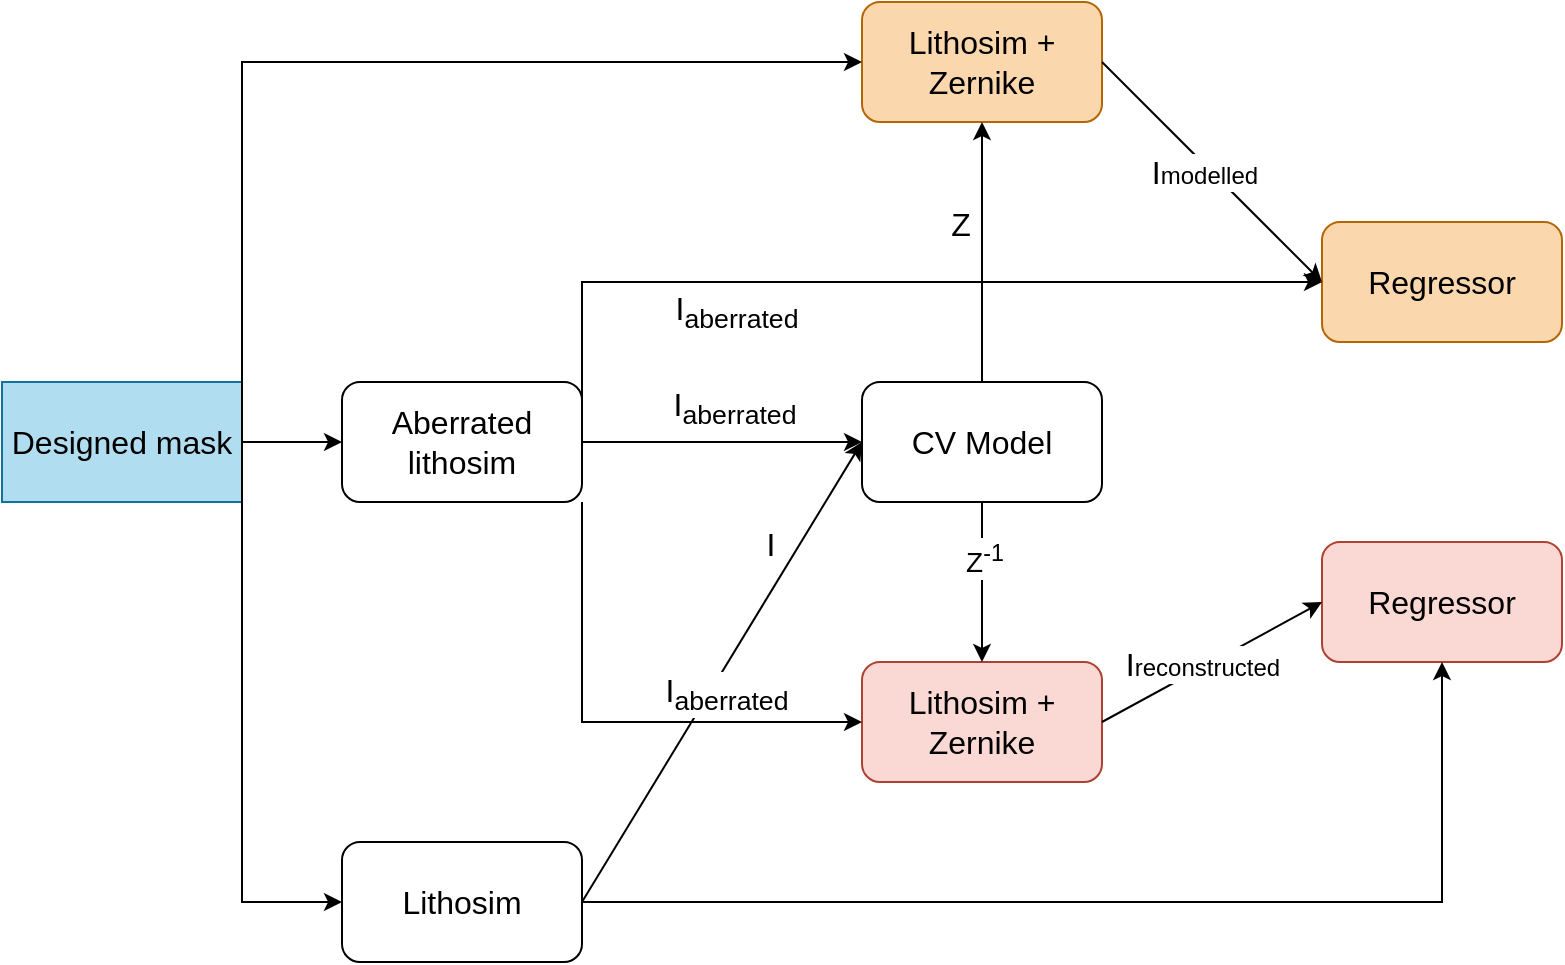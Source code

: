 <mxfile version="24.3.1" type="device">
  <diagram name="Страница — 1" id="pCdZ8OKwyEu4rpP-V3uT">
    <mxGraphModel dx="1050" dy="663" grid="1" gridSize="10" guides="1" tooltips="1" connect="1" arrows="1" fold="1" page="1" pageScale="1" pageWidth="827" pageHeight="1169" math="0" shadow="0">
      <root>
        <mxCell id="0" />
        <mxCell id="1" parent="0" />
        <mxCell id="ReXYLGYF4wV7l54f07KE-1" value="&lt;font style=&quot;font-size: 16px;&quot;&gt;Designed mask&lt;/font&gt;" style="rounded=0;whiteSpace=wrap;html=1;fillColor=#b1ddf0;strokeColor=#10739e;" vertex="1" parent="1">
          <mxGeometry x="30" y="340" width="120" height="60" as="geometry" />
        </mxCell>
        <mxCell id="ReXYLGYF4wV7l54f07KE-5" value="&lt;font style=&quot;font-size: 16px;&quot;&gt;L&lt;/font&gt;&lt;span style=&quot;font-size: 16px; background-color: initial;&quot;&gt;ithosim&lt;/span&gt;" style="rounded=1;whiteSpace=wrap;html=1;" vertex="1" parent="1">
          <mxGeometry x="200" y="570" width="120" height="60" as="geometry" />
        </mxCell>
        <mxCell id="ReXYLGYF4wV7l54f07KE-6" value="&lt;span style=&quot;font-size: 16px;&quot;&gt;Aberrated lithosim&lt;/span&gt;" style="rounded=1;whiteSpace=wrap;html=1;" vertex="1" parent="1">
          <mxGeometry x="200" y="340" width="120" height="60" as="geometry" />
        </mxCell>
        <mxCell id="ReXYLGYF4wV7l54f07KE-7" value="&lt;font style=&quot;font-size: 16px;&quot;&gt;CV Model&lt;/font&gt;" style="rounded=1;whiteSpace=wrap;html=1;" vertex="1" parent="1">
          <mxGeometry x="460" y="340" width="120" height="60" as="geometry" />
        </mxCell>
        <mxCell id="ReXYLGYF4wV7l54f07KE-8" value="&lt;font style=&quot;font-size: 16px;&quot;&gt;Lithosim + Zernike&lt;/font&gt;" style="rounded=1;whiteSpace=wrap;html=1;fillColor=#fad7ac;strokeColor=#b46504;" vertex="1" parent="1">
          <mxGeometry x="460" y="150" width="120" height="60" as="geometry" />
        </mxCell>
        <mxCell id="ReXYLGYF4wV7l54f07KE-9" value="&lt;font style=&quot;font-size: 16px;&quot;&gt;Regressor&lt;/font&gt;" style="rounded=1;whiteSpace=wrap;html=1;fillColor=#fad7ac;strokeColor=#b46504;" vertex="1" parent="1">
          <mxGeometry x="690" y="260" width="120" height="60" as="geometry" />
        </mxCell>
        <mxCell id="ReXYLGYF4wV7l54f07KE-10" value="" style="endArrow=classic;html=1;rounded=0;exitX=1;exitY=0.5;exitDx=0;exitDy=0;entryX=0;entryY=0.5;entryDx=0;entryDy=0;" edge="1" parent="1" source="ReXYLGYF4wV7l54f07KE-1" target="ReXYLGYF4wV7l54f07KE-5">
          <mxGeometry width="50" height="50" relative="1" as="geometry">
            <mxPoint x="430" y="300" as="sourcePoint" />
            <mxPoint x="480" y="250" as="targetPoint" />
            <Array as="points">
              <mxPoint x="150" y="600" />
            </Array>
          </mxGeometry>
        </mxCell>
        <mxCell id="ReXYLGYF4wV7l54f07KE-11" value="" style="endArrow=classic;html=1;rounded=0;entryX=0;entryY=0.5;entryDx=0;entryDy=0;exitX=1;exitY=0.5;exitDx=0;exitDy=0;" edge="1" parent="1" source="ReXYLGYF4wV7l54f07KE-1" target="ReXYLGYF4wV7l54f07KE-6">
          <mxGeometry width="50" height="50" relative="1" as="geometry">
            <mxPoint x="120" y="360" as="sourcePoint" />
            <mxPoint x="480" y="250" as="targetPoint" />
            <Array as="points" />
          </mxGeometry>
        </mxCell>
        <mxCell id="ReXYLGYF4wV7l54f07KE-12" value="" style="endArrow=classic;html=1;rounded=0;exitX=1;exitY=0.5;exitDx=0;exitDy=0;entryX=0;entryY=0.5;entryDx=0;entryDy=0;" edge="1" parent="1" source="ReXYLGYF4wV7l54f07KE-5" target="ReXYLGYF4wV7l54f07KE-7">
          <mxGeometry width="50" height="50" relative="1" as="geometry">
            <mxPoint x="430" y="300" as="sourcePoint" />
            <mxPoint x="480" y="250" as="targetPoint" />
          </mxGeometry>
        </mxCell>
        <mxCell id="ReXYLGYF4wV7l54f07KE-33" value="&lt;span style=&quot;color: rgba(0, 0, 0, 0); font-family: monospace; font-size: 0px; text-align: start; background-color: rgb(251, 251, 251);&quot;&gt;%3CmxGraphModel%3E%3Croot%3E%3CmxCell%20id%3D%220%22%2F%3E%3CmxCell%20id%3D%221%22%20parent%3D%220%22%2F%3E%3CmxCell%20id%3D%222%22%20value%3D%22%26lt%3Bspan%20style%3D%26quot%3Bcolor%3A%20rgb(0%2C%200%2C%200)%3B%20font-family%3A%20Helvetica%3B%20font-size%3A%2016px%3B%20font-style%3A%20normal%3B%20font-variant-ligatures%3A%20normal%3B%20font-variant-caps%3A%20normal%3B%20font-weight%3A%20400%3B%20letter-spacing%3A%20normal%3B%20orphans%3A%202%3B%20text-align%3A%20center%3B%20text-indent%3A%200px%3B%20text-transform%3A%20none%3B%20widows%3A%202%3B%20word-spacing%3A%200px%3B%20-webkit-text-stroke-width%3A%200px%3B%20white-space%3A%20nowrap%3B%20text-decoration-thickness%3A%20initial%3B%20text-decoration-style%3A%20initial%3B%20text-decoration-color%3A%20initial%3B%20float%3A%20none%3B%20display%3A%20inline%20!important%3B%26quot%3B%26gt%3BI%26lt%3B%2Fspan%26gt%3B%26lt%3Bsub%20style%3D%26quot%3Bforced-color-adjust%3A%20none%3B%20color%3A%20rgb(0%2C%200%2C%200)%3B%20font-family%3A%20Helvetica%3B%20font-style%3A%20normal%3B%20font-variant-ligatures%3A%20normal%3B%20font-variant-caps%3A%20normal%3B%20font-weight%3A%20400%3B%20letter-spacing%3A%20normal%3B%20orphans%3A%202%3B%20text-align%3A%20center%3B%20text-indent%3A%200px%3B%20text-transform%3A%20none%3B%20widows%3A%202%3B%20word-spacing%3A%200px%3B%20-webkit-text-stroke-width%3A%200px%3B%20white-space%3A%20nowrap%3B%20text-decoration-thickness%3A%20initial%3B%20text-decoration-style%3A%20initial%3B%20text-decoration-color%3A%20initial%3B%26quot%3B%26gt%3Baberrated%26lt%3B%2Fsub%26gt%3B%22%20style%3D%22edgeLabel%3Bhtml%3D1%3Balign%3Dcenter%3BverticalAlign%3Dmiddle%3Bresizable%3D0%3Bpoints%3D%5B%5D%3BfontSize%3D16%3BlabelBackgroundColor%3Ddefault%3B%22%20vertex%3D%221%22%20connectable%3D%220%22%20parent%3D%221%22%3E%3CmxGeometry%20x%3D%22355.408%22%20y%3D%22485.309%22%20as%3D%22geometry%22%2F%3E%3C%2FmxCell%3E%3C%2Froot%3E%3C%2FmxGraphModel%3E&lt;/span&gt;" style="edgeLabel;html=1;align=center;verticalAlign=middle;resizable=0;points=[];" vertex="1" connectable="0" parent="ReXYLGYF4wV7l54f07KE-12">
          <mxGeometry x="0.028" y="2" relative="1" as="geometry">
            <mxPoint as="offset" />
          </mxGeometry>
        </mxCell>
        <mxCell id="ReXYLGYF4wV7l54f07KE-35" value="&lt;font style=&quot;font-size: 16px;&quot;&gt;I&lt;/font&gt;" style="edgeLabel;html=1;align=center;verticalAlign=middle;resizable=0;points=[];" vertex="1" connectable="0" parent="ReXYLGYF4wV7l54f07KE-12">
          <mxGeometry x="-0.082" relative="1" as="geometry">
            <mxPoint x="30" y="-74" as="offset" />
          </mxGeometry>
        </mxCell>
        <mxCell id="ReXYLGYF4wV7l54f07KE-14" value="" style="endArrow=classic;html=1;rounded=0;exitX=1;exitY=0.5;exitDx=0;exitDy=0;entryX=0;entryY=0.5;entryDx=0;entryDy=0;" edge="1" parent="1" source="ReXYLGYF4wV7l54f07KE-6" target="ReXYLGYF4wV7l54f07KE-9">
          <mxGeometry width="50" height="50" relative="1" as="geometry">
            <mxPoint x="430" y="300" as="sourcePoint" />
            <mxPoint x="480" y="250" as="targetPoint" />
            <Array as="points">
              <mxPoint x="320" y="290" />
            </Array>
          </mxGeometry>
        </mxCell>
        <mxCell id="ReXYLGYF4wV7l54f07KE-15" value="I&lt;sub&gt;aberrated&lt;/sub&gt;" style="edgeLabel;html=1;align=center;verticalAlign=middle;resizable=0;points=[];fontSize=16;" vertex="1" connectable="0" parent="ReXYLGYF4wV7l54f07KE-14">
          <mxGeometry x="0.089" y="-2" relative="1" as="geometry">
            <mxPoint x="-88" y="13" as="offset" />
          </mxGeometry>
        </mxCell>
        <mxCell id="ReXYLGYF4wV7l54f07KE-17" value="" style="endArrow=classic;html=1;rounded=0;exitX=0.5;exitY=0;exitDx=0;exitDy=0;entryX=0.5;entryY=1;entryDx=0;entryDy=0;" edge="1" parent="1" source="ReXYLGYF4wV7l54f07KE-7" target="ReXYLGYF4wV7l54f07KE-8">
          <mxGeometry width="50" height="50" relative="1" as="geometry">
            <mxPoint x="430" y="300" as="sourcePoint" />
            <mxPoint x="480" y="250" as="targetPoint" />
          </mxGeometry>
        </mxCell>
        <mxCell id="ReXYLGYF4wV7l54f07KE-18" value="&lt;font style=&quot;font-size: 16px;&quot;&gt;Z&lt;/font&gt;" style="edgeLabel;html=1;align=center;verticalAlign=middle;resizable=0;points=[];" vertex="1" connectable="0" parent="ReXYLGYF4wV7l54f07KE-17">
          <mxGeometry x="0.035" relative="1" as="geometry">
            <mxPoint x="-11" y="-12" as="offset" />
          </mxGeometry>
        </mxCell>
        <mxCell id="ReXYLGYF4wV7l54f07KE-22" value="" style="endArrow=classic;html=1;rounded=0;exitX=1;exitY=0.5;exitDx=0;exitDy=0;entryX=0;entryY=0.5;entryDx=0;entryDy=0;" edge="1" parent="1" source="ReXYLGYF4wV7l54f07KE-8" target="ReXYLGYF4wV7l54f07KE-9">
          <mxGeometry width="50" height="50" relative="1" as="geometry">
            <mxPoint x="430" y="300" as="sourcePoint" />
            <mxPoint x="480" y="250" as="targetPoint" />
          </mxGeometry>
        </mxCell>
        <mxCell id="ReXYLGYF4wV7l54f07KE-36" value="&lt;span style=&quot;font-size: 16px;&quot;&gt;I&lt;/span&gt;&lt;font style=&quot;font-size: 12px;&quot;&gt;modelled&lt;/font&gt;" style="edgeLabel;html=1;align=center;verticalAlign=middle;resizable=0;points=[];" vertex="1" connectable="0" parent="ReXYLGYF4wV7l54f07KE-22">
          <mxGeometry x="-0.04" y="-3" relative="1" as="geometry">
            <mxPoint as="offset" />
          </mxGeometry>
        </mxCell>
        <mxCell id="ReXYLGYF4wV7l54f07KE-27" value="" style="endArrow=classic;html=1;rounded=0;entryX=0;entryY=0.5;entryDx=0;entryDy=0;exitX=1;exitY=0.5;exitDx=0;exitDy=0;" edge="1" parent="1" source="ReXYLGYF4wV7l54f07KE-6" target="ReXYLGYF4wV7l54f07KE-7">
          <mxGeometry width="50" height="50" relative="1" as="geometry">
            <mxPoint x="340" y="470" as="sourcePoint" />
            <mxPoint x="560" y="334" as="targetPoint" />
            <Array as="points" />
          </mxGeometry>
        </mxCell>
        <mxCell id="ReXYLGYF4wV7l54f07KE-28" value="&lt;span style=&quot;color: rgb(0, 0, 0); font-family: Helvetica; font-size: 16px; font-style: normal; font-variant-ligatures: normal; font-variant-caps: normal; font-weight: 400; letter-spacing: normal; orphans: 2; text-align: center; text-indent: 0px; text-transform: none; widows: 2; word-spacing: 0px; -webkit-text-stroke-width: 0px; white-space: nowrap; text-decoration-thickness: initial; text-decoration-style: initial; text-decoration-color: initial; float: none; display: inline !important;&quot;&gt;I&lt;/span&gt;&lt;sub style=&quot;forced-color-adjust: none; color: rgb(0, 0, 0); font-family: Helvetica; font-style: normal; font-variant-ligatures: normal; font-variant-caps: normal; font-weight: 400; letter-spacing: normal; orphans: 2; text-align: center; text-indent: 0px; text-transform: none; widows: 2; word-spacing: 0px; -webkit-text-stroke-width: 0px; white-space: nowrap; text-decoration-thickness: initial; text-decoration-style: initial; text-decoration-color: initial;&quot;&gt;aberrated&lt;/sub&gt;" style="edgeLabel;html=1;align=center;verticalAlign=middle;resizable=0;points=[];fontSize=16;labelBackgroundColor=default;" vertex="1" connectable="0" parent="ReXYLGYF4wV7l54f07KE-27">
          <mxGeometry x="0.089" y="-2" relative="1" as="geometry">
            <mxPoint y="-19" as="offset" />
          </mxGeometry>
        </mxCell>
        <mxCell id="ReXYLGYF4wV7l54f07KE-29" value="" style="endArrow=classic;html=1;rounded=0;exitX=1;exitY=0.5;exitDx=0;exitDy=0;entryX=0;entryY=0.5;entryDx=0;entryDy=0;" edge="1" parent="1" source="ReXYLGYF4wV7l54f07KE-1" target="ReXYLGYF4wV7l54f07KE-8">
          <mxGeometry width="50" height="50" relative="1" as="geometry">
            <mxPoint x="330" y="350" as="sourcePoint" />
            <mxPoint x="380" y="300" as="targetPoint" />
            <Array as="points">
              <mxPoint x="150" y="180" />
            </Array>
          </mxGeometry>
        </mxCell>
        <mxCell id="ReXYLGYF4wV7l54f07KE-37" value="&lt;font style=&quot;font-size: 16px;&quot;&gt;Lithosim + Zernike&lt;/font&gt;" style="rounded=1;whiteSpace=wrap;html=1;labelBackgroundColor=none;fillColor=#fad9d5;strokeColor=#ae4132;" vertex="1" parent="1">
          <mxGeometry x="460" y="480" width="120" height="60" as="geometry" />
        </mxCell>
        <mxCell id="ReXYLGYF4wV7l54f07KE-38" value="" style="endArrow=classic;html=1;rounded=0;exitX=0.5;exitY=1;exitDx=0;exitDy=0;entryX=0.5;entryY=0;entryDx=0;entryDy=0;" edge="1" parent="1" source="ReXYLGYF4wV7l54f07KE-7" target="ReXYLGYF4wV7l54f07KE-37">
          <mxGeometry width="50" height="50" relative="1" as="geometry">
            <mxPoint x="440" y="350" as="sourcePoint" />
            <mxPoint x="440" y="280" as="targetPoint" />
          </mxGeometry>
        </mxCell>
        <mxCell id="ReXYLGYF4wV7l54f07KE-42" value="&lt;font style=&quot;font-size: 14px;&quot;&gt;Z&lt;sup&gt;-1&lt;/sup&gt;&lt;/font&gt;" style="edgeLabel;html=1;align=center;verticalAlign=middle;resizable=0;points=[];" vertex="1" connectable="0" parent="ReXYLGYF4wV7l54f07KE-38">
          <mxGeometry x="-0.008" y="1" relative="1" as="geometry">
            <mxPoint y="-12" as="offset" />
          </mxGeometry>
        </mxCell>
        <mxCell id="ReXYLGYF4wV7l54f07KE-43" value="&lt;font style=&quot;font-size: 16px;&quot;&gt;Regressor&lt;/font&gt;" style="rounded=1;whiteSpace=wrap;html=1;fillColor=#fad9d5;strokeColor=#ae4132;" vertex="1" parent="1">
          <mxGeometry x="690" y="420" width="120" height="60" as="geometry" />
        </mxCell>
        <mxCell id="ReXYLGYF4wV7l54f07KE-44" value="" style="endArrow=classic;html=1;rounded=0;exitX=1;exitY=0.5;exitDx=0;exitDy=0;entryX=0;entryY=0.5;entryDx=0;entryDy=0;" edge="1" parent="1" source="ReXYLGYF4wV7l54f07KE-37" target="ReXYLGYF4wV7l54f07KE-43">
          <mxGeometry width="50" height="50" relative="1" as="geometry">
            <mxPoint x="390" y="390" as="sourcePoint" />
            <mxPoint x="440" y="340" as="targetPoint" />
          </mxGeometry>
        </mxCell>
        <mxCell id="ReXYLGYF4wV7l54f07KE-49" value="&lt;span style=&quot;font-size: 16px;&quot;&gt;I&lt;/span&gt;&lt;span style=&quot;font-size: 12px;&quot;&gt;reconstructed&lt;/span&gt;" style="edgeLabel;html=1;align=center;verticalAlign=middle;resizable=0;points=[];" vertex="1" connectable="0" parent="ReXYLGYF4wV7l54f07KE-44">
          <mxGeometry x="-0.072" y="2" relative="1" as="geometry">
            <mxPoint as="offset" />
          </mxGeometry>
        </mxCell>
        <mxCell id="ReXYLGYF4wV7l54f07KE-45" value="" style="endArrow=classic;html=1;rounded=0;entryX=0;entryY=0.5;entryDx=0;entryDy=0;exitX=1;exitY=1;exitDx=0;exitDy=0;" edge="1" parent="1" source="ReXYLGYF4wV7l54f07KE-6" target="ReXYLGYF4wV7l54f07KE-37">
          <mxGeometry width="50" height="50" relative="1" as="geometry">
            <mxPoint x="320" y="500" as="sourcePoint" />
            <mxPoint x="440" y="340" as="targetPoint" />
            <Array as="points">
              <mxPoint x="320" y="510" />
            </Array>
          </mxGeometry>
        </mxCell>
        <mxCell id="ReXYLGYF4wV7l54f07KE-48" value="&lt;font style=&quot;font-size: 16px;&quot;&gt;I&lt;sub&gt;aberrated&lt;/sub&gt;&lt;/font&gt;" style="edgeLabel;html=1;align=center;verticalAlign=middle;resizable=0;points=[];" vertex="1" connectable="0" parent="ReXYLGYF4wV7l54f07KE-45">
          <mxGeometry x="0.456" relative="1" as="geometry">
            <mxPoint y="-14" as="offset" />
          </mxGeometry>
        </mxCell>
        <mxCell id="ReXYLGYF4wV7l54f07KE-46" value="" style="endArrow=classic;html=1;rounded=0;exitX=1;exitY=0.5;exitDx=0;exitDy=0;entryX=0.5;entryY=1;entryDx=0;entryDy=0;" edge="1" parent="1" source="ReXYLGYF4wV7l54f07KE-5" target="ReXYLGYF4wV7l54f07KE-43">
          <mxGeometry width="50" height="50" relative="1" as="geometry">
            <mxPoint x="390" y="390" as="sourcePoint" />
            <mxPoint x="440" y="340" as="targetPoint" />
            <Array as="points">
              <mxPoint x="750" y="600" />
            </Array>
          </mxGeometry>
        </mxCell>
      </root>
    </mxGraphModel>
  </diagram>
</mxfile>
